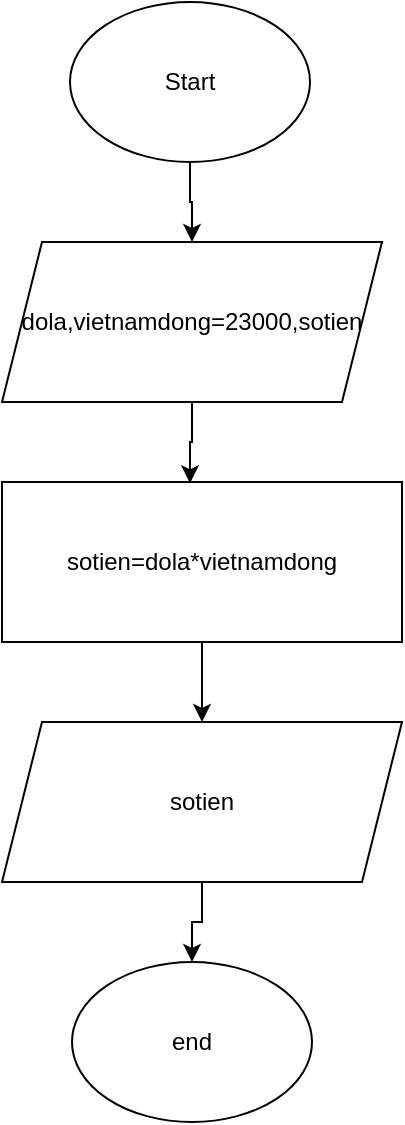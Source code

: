 <mxfile version="25.0.3">
  <diagram name="Trang-1" id="DHlV2Ix38pn3WGjh-UUN">
    <mxGraphModel dx="786" dy="421" grid="1" gridSize="10" guides="1" tooltips="1" connect="1" arrows="1" fold="1" page="1" pageScale="1" pageWidth="827" pageHeight="1169" math="0" shadow="0">
      <root>
        <mxCell id="0" />
        <mxCell id="1" parent="0" />
        <mxCell id="-VkuQZQMxf0As_Ncb2f0-6" style="edgeStyle=orthogonalEdgeStyle;rounded=0;orthogonalLoop=1;jettySize=auto;html=1;entryX=0.5;entryY=0;entryDx=0;entryDy=0;fontSize=12;" edge="1" parent="1" source="-VkuQZQMxf0As_Ncb2f0-1" target="-VkuQZQMxf0As_Ncb2f0-2">
          <mxGeometry relative="1" as="geometry" />
        </mxCell>
        <mxCell id="-VkuQZQMxf0As_Ncb2f0-1" value="Start" style="ellipse;whiteSpace=wrap;html=1;fontSize=12;" vertex="1" parent="1">
          <mxGeometry x="354" y="40" width="120" height="80" as="geometry" />
        </mxCell>
        <mxCell id="-VkuQZQMxf0As_Ncb2f0-2" value="dola,vietnamdong=23000,sotien" style="shape=parallelogram;perimeter=parallelogramPerimeter;whiteSpace=wrap;html=1;fixedSize=1;fontSize=12;" vertex="1" parent="1">
          <mxGeometry x="320" y="160" width="190" height="80" as="geometry" />
        </mxCell>
        <mxCell id="-VkuQZQMxf0As_Ncb2f0-8" style="edgeStyle=orthogonalEdgeStyle;rounded=0;orthogonalLoop=1;jettySize=auto;html=1;entryX=0.5;entryY=0;entryDx=0;entryDy=0;fontSize=12;" edge="1" parent="1" source="-VkuQZQMxf0As_Ncb2f0-3" target="-VkuQZQMxf0As_Ncb2f0-4">
          <mxGeometry relative="1" as="geometry" />
        </mxCell>
        <mxCell id="-VkuQZQMxf0As_Ncb2f0-3" value="sotien=dola*vietnamdong" style="rounded=0;whiteSpace=wrap;html=1;fontSize=12;" vertex="1" parent="1">
          <mxGeometry x="320" y="280" width="200" height="80" as="geometry" />
        </mxCell>
        <mxCell id="-VkuQZQMxf0As_Ncb2f0-9" style="edgeStyle=orthogonalEdgeStyle;rounded=0;orthogonalLoop=1;jettySize=auto;html=1;entryX=0.5;entryY=0;entryDx=0;entryDy=0;fontSize=12;" edge="1" parent="1" source="-VkuQZQMxf0As_Ncb2f0-4" target="-VkuQZQMxf0As_Ncb2f0-5">
          <mxGeometry relative="1" as="geometry" />
        </mxCell>
        <mxCell id="-VkuQZQMxf0As_Ncb2f0-4" value="sotien" style="shape=parallelogram;perimeter=parallelogramPerimeter;whiteSpace=wrap;html=1;fixedSize=1;fontSize=12;" vertex="1" parent="1">
          <mxGeometry x="320" y="400" width="200" height="80" as="geometry" />
        </mxCell>
        <mxCell id="-VkuQZQMxf0As_Ncb2f0-5" value="end" style="ellipse;whiteSpace=wrap;html=1;fontSize=12;" vertex="1" parent="1">
          <mxGeometry x="355" y="520" width="120" height="80" as="geometry" />
        </mxCell>
        <mxCell id="-VkuQZQMxf0As_Ncb2f0-7" style="edgeStyle=orthogonalEdgeStyle;rounded=0;orthogonalLoop=1;jettySize=auto;html=1;entryX=0.47;entryY=0.008;entryDx=0;entryDy=0;entryPerimeter=0;fontSize=12;" edge="1" parent="1" source="-VkuQZQMxf0As_Ncb2f0-2" target="-VkuQZQMxf0As_Ncb2f0-3">
          <mxGeometry relative="1" as="geometry" />
        </mxCell>
      </root>
    </mxGraphModel>
  </diagram>
</mxfile>
